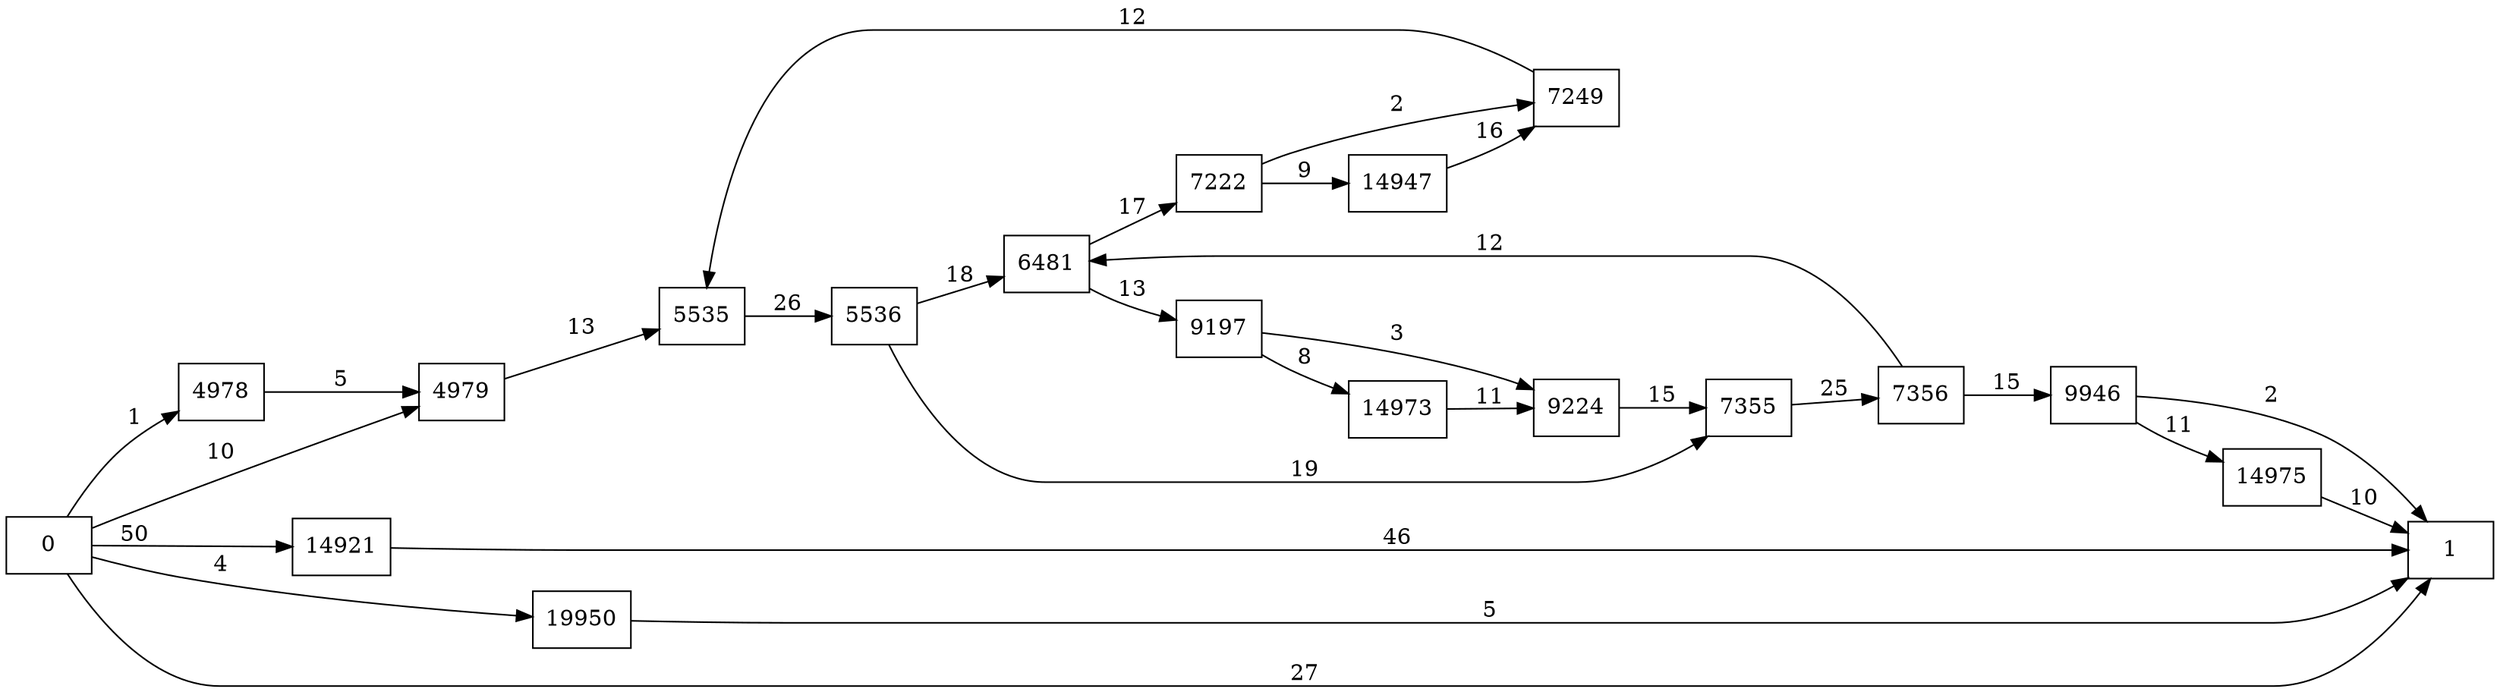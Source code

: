digraph {
	graph [rankdir=LR]
	node [shape=rectangle]
	4978 -> 4979 [label=5]
	4979 -> 5535 [label=13]
	5535 -> 5536 [label=26]
	5536 -> 6481 [label=18]
	5536 -> 7355 [label=19]
	6481 -> 7222 [label=17]
	6481 -> 9197 [label=13]
	7222 -> 7249 [label=2]
	7222 -> 14947 [label=9]
	7249 -> 5535 [label=12]
	7355 -> 7356 [label=25]
	7356 -> 6481 [label=12]
	7356 -> 9946 [label=15]
	9197 -> 9224 [label=3]
	9197 -> 14973 [label=8]
	9224 -> 7355 [label=15]
	9946 -> 1 [label=2]
	9946 -> 14975 [label=11]
	14921 -> 1 [label=46]
	14947 -> 7249 [label=16]
	14973 -> 9224 [label=11]
	14975 -> 1 [label=10]
	19950 -> 1 [label=5]
	0 -> 4979 [label=10]
	0 -> 1 [label=27]
	0 -> 4978 [label=1]
	0 -> 14921 [label=50]
	0 -> 19950 [label=4]
}
